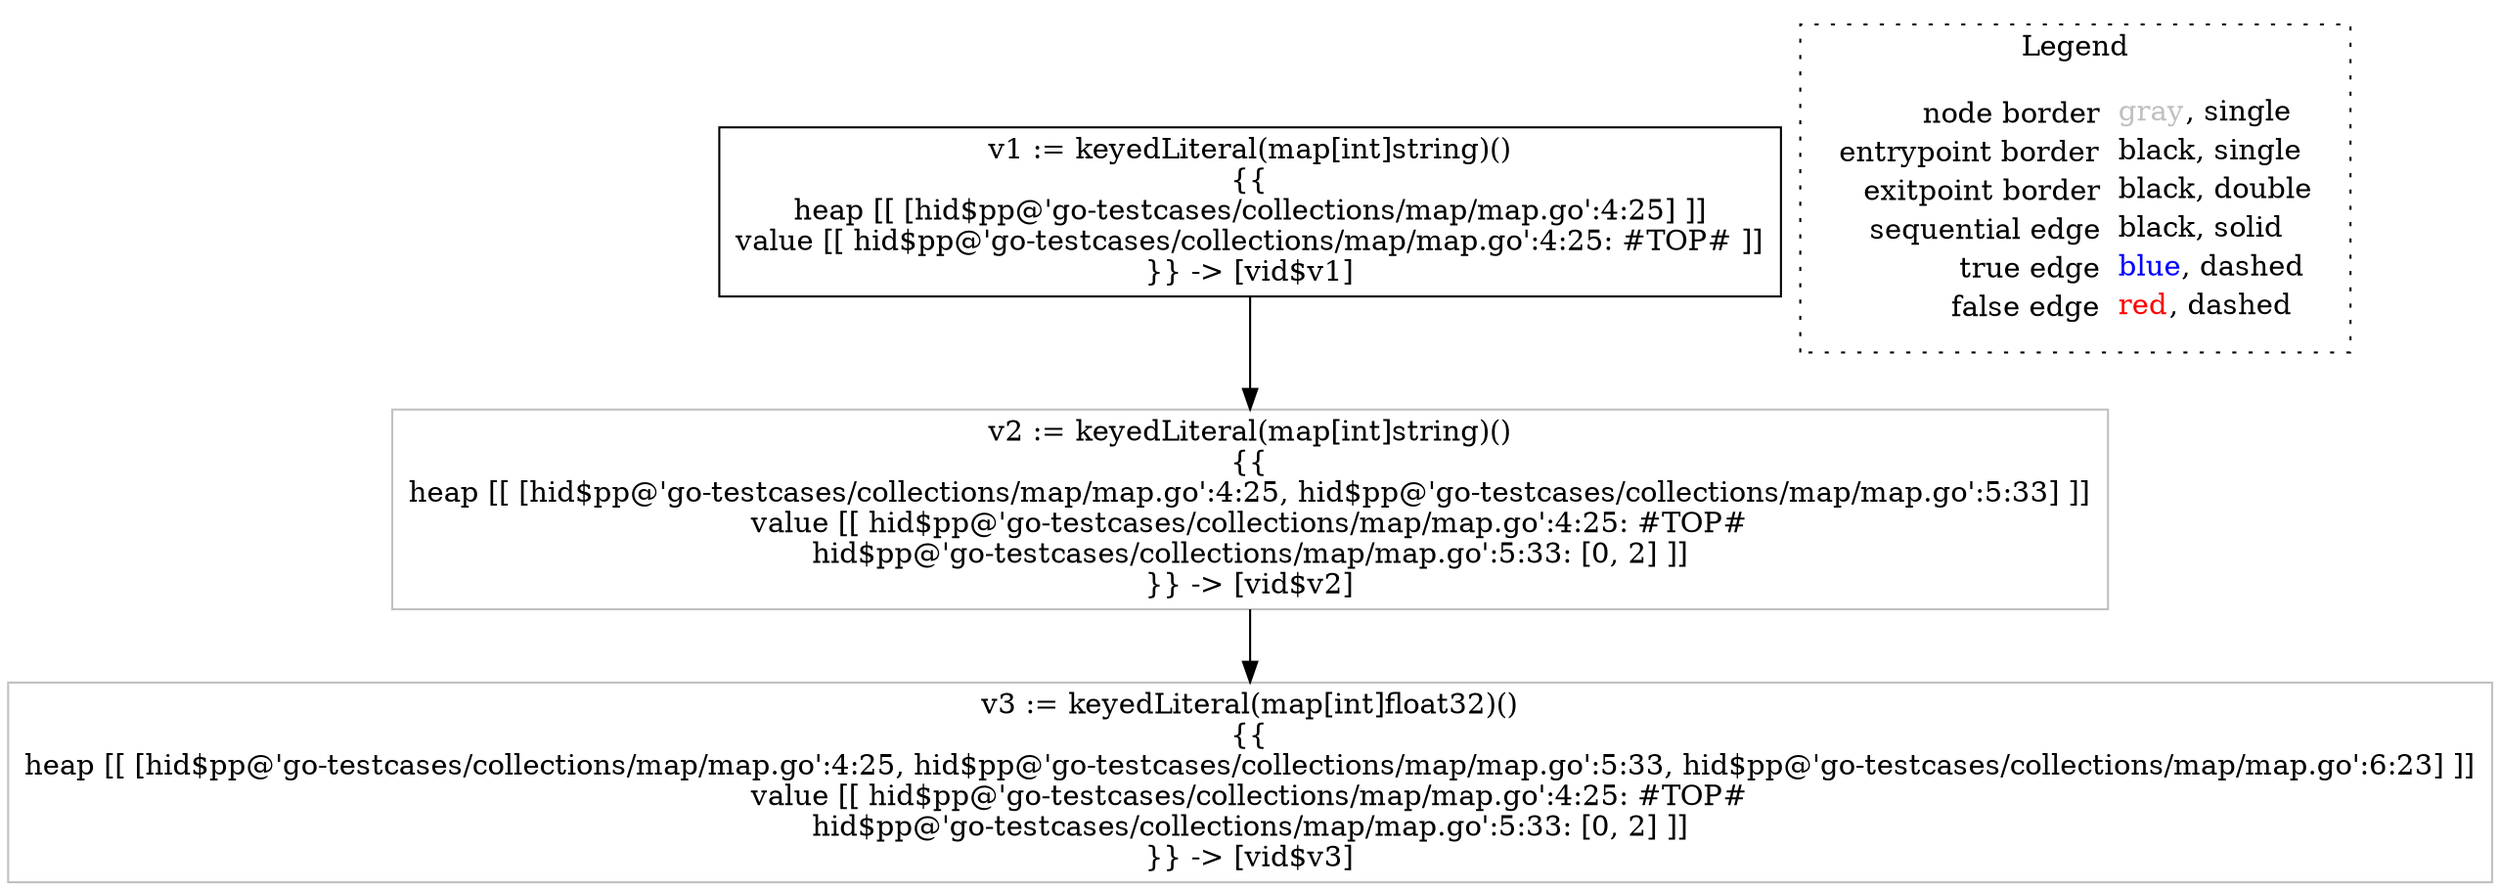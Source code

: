 digraph {
	"node0" [shape="rect",color="black",label=<v1 := keyedLiteral(map[int]string)()<BR/>{{<BR/>heap [[ [hid$pp@'go-testcases/collections/map/map.go':4:25] ]]<BR/>value [[ hid$pp@'go-testcases/collections/map/map.go':4:25: #TOP# ]]<BR/>}} -&gt; [vid$v1]>];
	"node1" [shape="rect",color="gray",label=<v2 := keyedLiteral(map[int]string)()<BR/>{{<BR/>heap [[ [hid$pp@'go-testcases/collections/map/map.go':4:25, hid$pp@'go-testcases/collections/map/map.go':5:33] ]]<BR/>value [[ hid$pp@'go-testcases/collections/map/map.go':4:25: #TOP#<BR/>hid$pp@'go-testcases/collections/map/map.go':5:33: [0, 2] ]]<BR/>}} -&gt; [vid$v2]>];
	"node2" [shape="rect",color="gray",label=<v3 := keyedLiteral(map[int]float32)()<BR/>{{<BR/>heap [[ [hid$pp@'go-testcases/collections/map/map.go':4:25, hid$pp@'go-testcases/collections/map/map.go':5:33, hid$pp@'go-testcases/collections/map/map.go':6:23] ]]<BR/>value [[ hid$pp@'go-testcases/collections/map/map.go':4:25: #TOP#<BR/>hid$pp@'go-testcases/collections/map/map.go':5:33: [0, 2] ]]<BR/>}} -&gt; [vid$v3]>];
	"node1" -> "node2" [color="black"];
	"node0" -> "node1" [color="black"];
subgraph cluster_legend {
	label="Legend";
	style=dotted;
	node [shape=plaintext];
	"legend" [label=<<table border="0" cellpadding="2" cellspacing="0" cellborder="0"><tr><td align="right">node border&nbsp;</td><td align="left"><font color="gray">gray</font>, single</td></tr><tr><td align="right">entrypoint border&nbsp;</td><td align="left"><font color="black">black</font>, single</td></tr><tr><td align="right">exitpoint border&nbsp;</td><td align="left"><font color="black">black</font>, double</td></tr><tr><td align="right">sequential edge&nbsp;</td><td align="left"><font color="black">black</font>, solid</td></tr><tr><td align="right">true edge&nbsp;</td><td align="left"><font color="blue">blue</font>, dashed</td></tr><tr><td align="right">false edge&nbsp;</td><td align="left"><font color="red">red</font>, dashed</td></tr></table>>];
}

}
